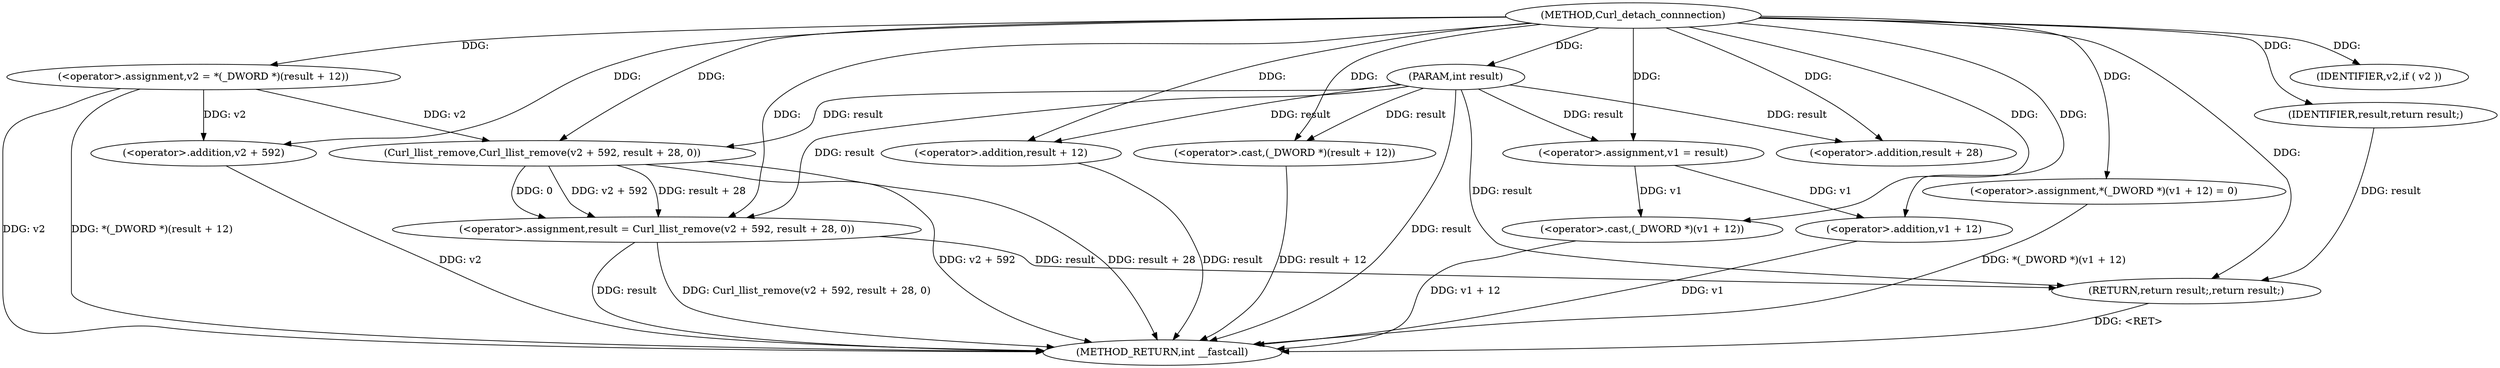 digraph Curl_detach_connnection {  
"1000103" [label = "(METHOD,Curl_detach_connnection)" ]
"1000141" [label = "(METHOD_RETURN,int __fastcall)" ]
"1000104" [label = "(PARAM,int result)" ]
"1000108" [label = "(<operator>.assignment,v1 = result)" ]
"1000111" [label = "(<operator>.assignment,v2 = *(_DWORD *)(result + 12))" ]
"1000114" [label = "(<operator>.cast,(_DWORD *)(result + 12))" ]
"1000116" [label = "(<operator>.addition,result + 12)" ]
"1000120" [label = "(IDENTIFIER,v2,if ( v2 ))" ]
"1000121" [label = "(<operator>.assignment,result = Curl_llist_remove(v2 + 592, result + 28, 0))" ]
"1000123" [label = "(Curl_llist_remove,Curl_llist_remove(v2 + 592, result + 28, 0))" ]
"1000124" [label = "(<operator>.addition,v2 + 592)" ]
"1000127" [label = "(<operator>.addition,result + 28)" ]
"1000131" [label = "(<operator>.assignment,*(_DWORD *)(v1 + 12) = 0)" ]
"1000133" [label = "(<operator>.cast,(_DWORD *)(v1 + 12))" ]
"1000135" [label = "(<operator>.addition,v1 + 12)" ]
"1000139" [label = "(RETURN,return result;,return result;)" ]
"1000140" [label = "(IDENTIFIER,result,return result;)" ]
  "1000135" -> "1000141"  [ label = "DDG: v1"] 
  "1000111" -> "1000141"  [ label = "DDG: *(_DWORD *)(result + 12)"] 
  "1000123" -> "1000141"  [ label = "DDG: v2 + 592"] 
  "1000121" -> "1000141"  [ label = "DDG: result"] 
  "1000114" -> "1000141"  [ label = "DDG: result + 12"] 
  "1000104" -> "1000141"  [ label = "DDG: result"] 
  "1000111" -> "1000141"  [ label = "DDG: v2"] 
  "1000121" -> "1000141"  [ label = "DDG: Curl_llist_remove(v2 + 592, result + 28, 0)"] 
  "1000116" -> "1000141"  [ label = "DDG: result"] 
  "1000123" -> "1000141"  [ label = "DDG: result + 28"] 
  "1000133" -> "1000141"  [ label = "DDG: v1 + 12"] 
  "1000124" -> "1000141"  [ label = "DDG: v2"] 
  "1000131" -> "1000141"  [ label = "DDG: *(_DWORD *)(v1 + 12)"] 
  "1000139" -> "1000141"  [ label = "DDG: <RET>"] 
  "1000103" -> "1000104"  [ label = "DDG: "] 
  "1000104" -> "1000108"  [ label = "DDG: result"] 
  "1000103" -> "1000108"  [ label = "DDG: "] 
  "1000103" -> "1000111"  [ label = "DDG: "] 
  "1000104" -> "1000114"  [ label = "DDG: result"] 
  "1000103" -> "1000114"  [ label = "DDG: "] 
  "1000104" -> "1000116"  [ label = "DDG: result"] 
  "1000103" -> "1000116"  [ label = "DDG: "] 
  "1000103" -> "1000120"  [ label = "DDG: "] 
  "1000123" -> "1000121"  [ label = "DDG: v2 + 592"] 
  "1000123" -> "1000121"  [ label = "DDG: result + 28"] 
  "1000123" -> "1000121"  [ label = "DDG: 0"] 
  "1000104" -> "1000121"  [ label = "DDG: result"] 
  "1000103" -> "1000121"  [ label = "DDG: "] 
  "1000111" -> "1000123"  [ label = "DDG: v2"] 
  "1000103" -> "1000123"  [ label = "DDG: "] 
  "1000111" -> "1000124"  [ label = "DDG: v2"] 
  "1000103" -> "1000124"  [ label = "DDG: "] 
  "1000104" -> "1000123"  [ label = "DDG: result"] 
  "1000104" -> "1000127"  [ label = "DDG: result"] 
  "1000103" -> "1000127"  [ label = "DDG: "] 
  "1000103" -> "1000131"  [ label = "DDG: "] 
  "1000108" -> "1000133"  [ label = "DDG: v1"] 
  "1000103" -> "1000133"  [ label = "DDG: "] 
  "1000108" -> "1000135"  [ label = "DDG: v1"] 
  "1000103" -> "1000135"  [ label = "DDG: "] 
  "1000140" -> "1000139"  [ label = "DDG: result"] 
  "1000121" -> "1000139"  [ label = "DDG: result"] 
  "1000104" -> "1000139"  [ label = "DDG: result"] 
  "1000103" -> "1000139"  [ label = "DDG: "] 
  "1000103" -> "1000140"  [ label = "DDG: "] 
}

